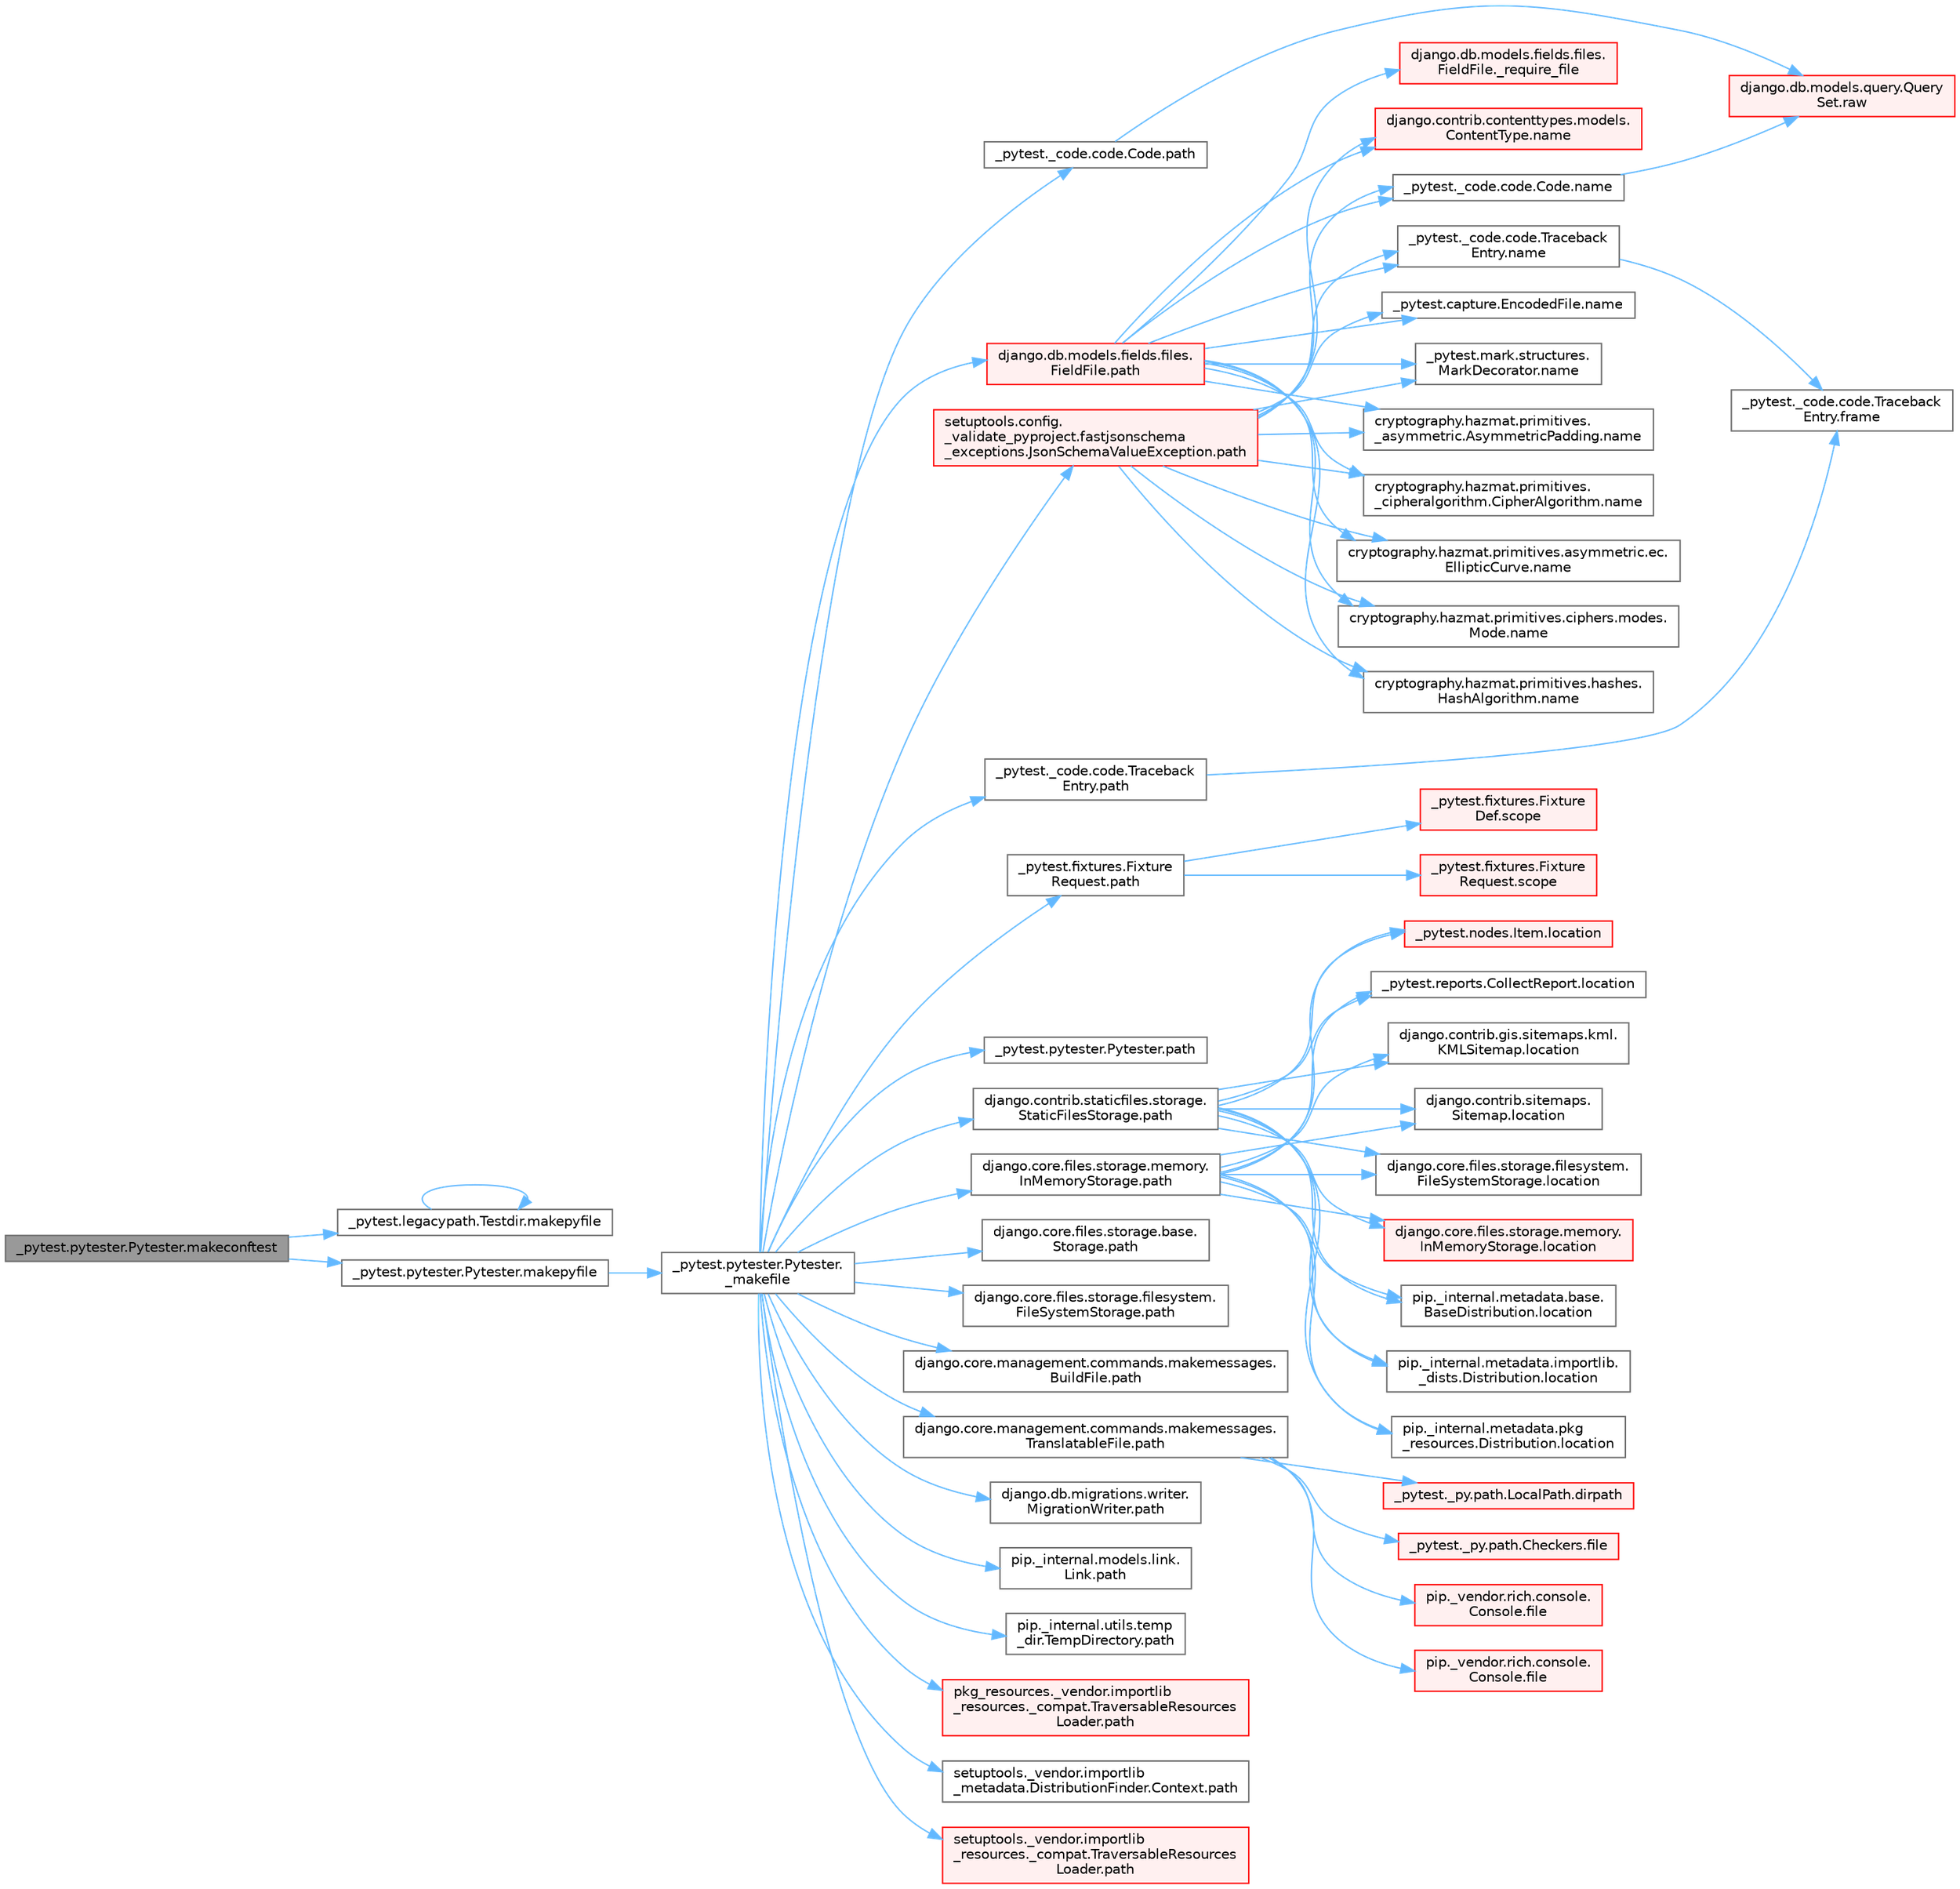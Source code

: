 digraph "_pytest.pytester.Pytester.makeconftest"
{
 // LATEX_PDF_SIZE
  bgcolor="transparent";
  edge [fontname=Helvetica,fontsize=10,labelfontname=Helvetica,labelfontsize=10];
  node [fontname=Helvetica,fontsize=10,shape=box,height=0.2,width=0.4];
  rankdir="LR";
  Node1 [id="Node000001",label="_pytest.pytester.Pytester.makeconftest",height=0.2,width=0.4,color="gray40", fillcolor="grey60", style="filled", fontcolor="black",tooltip=" "];
  Node1 -> Node2 [id="edge1_Node000001_Node000002",color="steelblue1",style="solid",tooltip=" "];
  Node2 [id="Node000002",label="_pytest.legacypath.Testdir.makepyfile",height=0.2,width=0.4,color="grey40", fillcolor="white", style="filled",URL="$class__pytest_1_1legacypath_1_1_testdir.html#a58b21fc1f24a4ae675cc7fbc85aa6c3c",tooltip=" "];
  Node2 -> Node2 [id="edge2_Node000002_Node000002",color="steelblue1",style="solid",tooltip=" "];
  Node1 -> Node3 [id="edge3_Node000001_Node000003",color="steelblue1",style="solid",tooltip=" "];
  Node3 [id="Node000003",label="_pytest.pytester.Pytester.makepyfile",height=0.2,width=0.4,color="grey40", fillcolor="white", style="filled",URL="$class__pytest_1_1pytester_1_1_pytester.html#a3cc4c4ef5e0a1d920ec92af24f1acab7",tooltip=" "];
  Node3 -> Node4 [id="edge4_Node000003_Node000004",color="steelblue1",style="solid",tooltip=" "];
  Node4 [id="Node000004",label="_pytest.pytester.Pytester.\l_makefile",height=0.2,width=0.4,color="grey40", fillcolor="white", style="filled",URL="$class__pytest_1_1pytester_1_1_pytester.html#a7a55c8d58e26455aa4fa8bc9c5d692c6",tooltip=" "];
  Node4 -> Node5 [id="edge5_Node000004_Node000005",color="steelblue1",style="solid",tooltip=" "];
  Node5 [id="Node000005",label="_pytest._code.code.Code.path",height=0.2,width=0.4,color="grey40", fillcolor="white", style="filled",URL="$class__pytest_1_1__code_1_1code_1_1_code.html#a1dae55e90750fe77c7517f806a14d864",tooltip=" "];
  Node5 -> Node6 [id="edge6_Node000005_Node000006",color="steelblue1",style="solid",tooltip=" "];
  Node6 [id="Node000006",label="django.db.models.query.Query\lSet.raw",height=0.2,width=0.4,color="red", fillcolor="#FFF0F0", style="filled",URL="$classdjango_1_1db_1_1models_1_1query_1_1_query_set.html#abce199e3993658459fb2f7c2719daa45",tooltip="PUBLIC METHODS THAT RETURN A QUERYSET SUBCLASS #."];
  Node4 -> Node17 [id="edge7_Node000004_Node000017",color="steelblue1",style="solid",tooltip=" "];
  Node17 [id="Node000017",label="_pytest._code.code.Traceback\lEntry.path",height=0.2,width=0.4,color="grey40", fillcolor="white", style="filled",URL="$class__pytest_1_1__code_1_1code_1_1_traceback_entry.html#a5a88b9ae4623733566450a9e7d8387c0",tooltip=" "];
  Node17 -> Node18 [id="edge8_Node000017_Node000018",color="steelblue1",style="solid",tooltip=" "];
  Node18 [id="Node000018",label="_pytest._code.code.Traceback\lEntry.frame",height=0.2,width=0.4,color="grey40", fillcolor="white", style="filled",URL="$class__pytest_1_1__code_1_1code_1_1_traceback_entry.html#a8592e8aeeb3804602a1d6c85fc427f1b",tooltip=" "];
  Node4 -> Node19 [id="edge9_Node000004_Node000019",color="steelblue1",style="solid",tooltip=" "];
  Node19 [id="Node000019",label="_pytest.fixtures.Fixture\lRequest.path",height=0.2,width=0.4,color="grey40", fillcolor="white", style="filled",URL="$class__pytest_1_1fixtures_1_1_fixture_request.html#a6f6db59812d121b54cd67d5e434e1451",tooltip=" "];
  Node19 -> Node20 [id="edge10_Node000019_Node000020",color="steelblue1",style="solid",tooltip=" "];
  Node20 [id="Node000020",label="_pytest.fixtures.Fixture\lDef.scope",height=0.2,width=0.4,color="red", fillcolor="#FFF0F0", style="filled",URL="$class__pytest_1_1fixtures_1_1_fixture_def.html#a7631cdae842daae93780def0698acba2",tooltip=" "];
  Node19 -> Node24 [id="edge11_Node000019_Node000024",color="steelblue1",style="solid",tooltip=" "];
  Node24 [id="Node000024",label="_pytest.fixtures.Fixture\lRequest.scope",height=0.2,width=0.4,color="red", fillcolor="#FFF0F0", style="filled",URL="$class__pytest_1_1fixtures_1_1_fixture_request.html#acb5406ee9e8cf7147711b9314b6c951a",tooltip=" "];
  Node4 -> Node25 [id="edge12_Node000004_Node000025",color="steelblue1",style="solid",tooltip=" "];
  Node25 [id="Node000025",label="_pytest.pytester.Pytester.path",height=0.2,width=0.4,color="grey40", fillcolor="white", style="filled",URL="$class__pytest_1_1pytester_1_1_pytester.html#a403c804f74a87f5e5705774fa896cc1f",tooltip=" "];
  Node4 -> Node26 [id="edge13_Node000004_Node000026",color="steelblue1",style="solid",tooltip=" "];
  Node26 [id="Node000026",label="django.contrib.staticfiles.storage.\lStaticFilesStorage.path",height=0.2,width=0.4,color="grey40", fillcolor="white", style="filled",URL="$classdjango_1_1contrib_1_1staticfiles_1_1storage_1_1_static_files_storage.html#a4e96cc92fbde7423d1b74f3a50fc0bf6",tooltip=" "];
  Node26 -> Node27 [id="edge14_Node000026_Node000027",color="steelblue1",style="solid",tooltip=" "];
  Node27 [id="Node000027",label="_pytest.nodes.Item.location",height=0.2,width=0.4,color="red", fillcolor="#FFF0F0", style="filled",URL="$class__pytest_1_1nodes_1_1_item.html#a09cd5bab99de1b92a3aa6f76ba8aa206",tooltip=" "];
  Node26 -> Node38 [id="edge15_Node000026_Node000038",color="steelblue1",style="solid",tooltip=" "];
  Node38 [id="Node000038",label="_pytest.reports.CollectReport.location",height=0.2,width=0.4,color="grey40", fillcolor="white", style="filled",URL="$class__pytest_1_1reports_1_1_collect_report.html#a3df6c3a6598c22fd46d30789b1a43393",tooltip=" "];
  Node26 -> Node39 [id="edge16_Node000026_Node000039",color="steelblue1",style="solid",tooltip=" "];
  Node39 [id="Node000039",label="django.contrib.gis.sitemaps.kml.\lKMLSitemap.location",height=0.2,width=0.4,color="grey40", fillcolor="white", style="filled",URL="$classdjango_1_1contrib_1_1gis_1_1sitemaps_1_1kml_1_1_k_m_l_sitemap.html#aeae9b718dc149bb1b470a9c52ac5628f",tooltip=" "];
  Node26 -> Node40 [id="edge17_Node000026_Node000040",color="steelblue1",style="solid",tooltip=" "];
  Node40 [id="Node000040",label="django.contrib.sitemaps.\lSitemap.location",height=0.2,width=0.4,color="grey40", fillcolor="white", style="filled",URL="$classdjango_1_1contrib_1_1sitemaps_1_1_sitemap.html#aa50de5996662f62a25b44d826e56f3d1",tooltip=" "];
  Node26 -> Node41 [id="edge18_Node000026_Node000041",color="steelblue1",style="solid",tooltip=" "];
  Node41 [id="Node000041",label="django.core.files.storage.filesystem.\lFileSystemStorage.location",height=0.2,width=0.4,color="grey40", fillcolor="white", style="filled",URL="$classdjango_1_1core_1_1files_1_1storage_1_1filesystem_1_1_file_system_storage.html#a96c687dfbe5a613789ce671d432b4e05",tooltip=" "];
  Node26 -> Node42 [id="edge19_Node000026_Node000042",color="steelblue1",style="solid",tooltip=" "];
  Node42 [id="Node000042",label="django.core.files.storage.memory.\lInMemoryStorage.location",height=0.2,width=0.4,color="red", fillcolor="#FFF0F0", style="filled",URL="$classdjango_1_1core_1_1files_1_1storage_1_1memory_1_1_in_memory_storage.html#ac07879a754326faa2de48cb4929aec21",tooltip=" "];
  Node26 -> Node475 [id="edge20_Node000026_Node000475",color="steelblue1",style="solid",tooltip=" "];
  Node475 [id="Node000475",label="pip._internal.metadata.base.\lBaseDistribution.location",height=0.2,width=0.4,color="grey40", fillcolor="white", style="filled",URL="$classpip_1_1__internal_1_1metadata_1_1base_1_1_base_distribution.html#af41d226a9fda04459c2e55c71152b3b0",tooltip=" "];
  Node26 -> Node476 [id="edge21_Node000026_Node000476",color="steelblue1",style="solid",tooltip=" "];
  Node476 [id="Node000476",label="pip._internal.metadata.importlib.\l_dists.Distribution.location",height=0.2,width=0.4,color="grey40", fillcolor="white", style="filled",URL="$classpip_1_1__internal_1_1metadata_1_1importlib_1_1__dists_1_1_distribution.html#a501af487c943a5f3c1caf6464b7b7abf",tooltip=" "];
  Node26 -> Node477 [id="edge22_Node000026_Node000477",color="steelblue1",style="solid",tooltip=" "];
  Node477 [id="Node000477",label="pip._internal.metadata.pkg\l_resources.Distribution.location",height=0.2,width=0.4,color="grey40", fillcolor="white", style="filled",URL="$classpip_1_1__internal_1_1metadata_1_1pkg__resources_1_1_distribution.html#a0f2f12c49a237ef615c9763d10b66e6b",tooltip=" "];
  Node4 -> Node472 [id="edge23_Node000004_Node000472",color="steelblue1",style="solid",tooltip=" "];
  Node472 [id="Node000472",label="django.core.files.storage.base.\lStorage.path",height=0.2,width=0.4,color="grey40", fillcolor="white", style="filled",URL="$classdjango_1_1core_1_1files_1_1storage_1_1base_1_1_storage.html#a9be8d49a55131dbbab2c5fd57f7e772c",tooltip=" "];
  Node4 -> Node473 [id="edge24_Node000004_Node000473",color="steelblue1",style="solid",tooltip=" "];
  Node473 [id="Node000473",label="django.core.files.storage.filesystem.\lFileSystemStorage.path",height=0.2,width=0.4,color="grey40", fillcolor="white", style="filled",URL="$classdjango_1_1core_1_1files_1_1storage_1_1filesystem_1_1_file_system_storage.html#abf8a7e88eedec3e1b2ea965cc0858d17",tooltip=" "];
  Node4 -> Node474 [id="edge25_Node000004_Node000474",color="steelblue1",style="solid",tooltip=" "];
  Node474 [id="Node000474",label="django.core.files.storage.memory.\lInMemoryStorage.path",height=0.2,width=0.4,color="grey40", fillcolor="white", style="filled",URL="$classdjango_1_1core_1_1files_1_1storage_1_1memory_1_1_in_memory_storage.html#a466c8e28fd11839318d2e4454b8ef89f",tooltip=" "];
  Node474 -> Node27 [id="edge26_Node000474_Node000027",color="steelblue1",style="solid",tooltip=" "];
  Node474 -> Node38 [id="edge27_Node000474_Node000038",color="steelblue1",style="solid",tooltip=" "];
  Node474 -> Node39 [id="edge28_Node000474_Node000039",color="steelblue1",style="solid",tooltip=" "];
  Node474 -> Node40 [id="edge29_Node000474_Node000040",color="steelblue1",style="solid",tooltip=" "];
  Node474 -> Node41 [id="edge30_Node000474_Node000041",color="steelblue1",style="solid",tooltip=" "];
  Node474 -> Node42 [id="edge31_Node000474_Node000042",color="steelblue1",style="solid",tooltip=" "];
  Node474 -> Node475 [id="edge32_Node000474_Node000475",color="steelblue1",style="solid",tooltip=" "];
  Node474 -> Node476 [id="edge33_Node000474_Node000476",color="steelblue1",style="solid",tooltip=" "];
  Node474 -> Node477 [id="edge34_Node000474_Node000477",color="steelblue1",style="solid",tooltip=" "];
  Node4 -> Node478 [id="edge35_Node000004_Node000478",color="steelblue1",style="solid",tooltip=" "];
  Node478 [id="Node000478",label="django.core.management.commands.makemessages.\lBuildFile.path",height=0.2,width=0.4,color="grey40", fillcolor="white", style="filled",URL="$classdjango_1_1core_1_1management_1_1commands_1_1makemessages_1_1_build_file.html#ac06388718e902543bc00a7c6565105fc",tooltip=" "];
  Node4 -> Node479 [id="edge36_Node000004_Node000479",color="steelblue1",style="solid",tooltip=" "];
  Node479 [id="Node000479",label="django.core.management.commands.makemessages.\lTranslatableFile.path",height=0.2,width=0.4,color="grey40", fillcolor="white", style="filled",URL="$classdjango_1_1core_1_1management_1_1commands_1_1makemessages_1_1_translatable_file.html#ad851d5e6b8a65f5915ccfd4a30fb8026",tooltip=" "];
  Node479 -> Node224 [id="edge37_Node000479_Node000224",color="steelblue1",style="solid",tooltip=" "];
  Node224 [id="Node000224",label="_pytest._py.path.LocalPath.dirpath",height=0.2,width=0.4,color="red", fillcolor="#FFF0F0", style="filled",URL="$class__pytest_1_1__py_1_1path_1_1_local_path.html#aa8766bdaffd39f928eaae6f30b741b05",tooltip=" "];
  Node479 -> Node213 [id="edge38_Node000479_Node000213",color="steelblue1",style="solid",tooltip=" "];
  Node213 [id="Node000213",label="_pytest._py.path.Checkers.file",height=0.2,width=0.4,color="red", fillcolor="#FFF0F0", style="filled",URL="$class__pytest_1_1__py_1_1path_1_1_checkers.html#a53705ca38cbf2fb29d34914af4b5003d",tooltip=" "];
  Node479 -> Node215 [id="edge39_Node000479_Node000215",color="steelblue1",style="solid",tooltip=" "];
  Node215 [id="Node000215",label="pip._vendor.rich.console.\lConsole.file",height=0.2,width=0.4,color="red", fillcolor="#FFF0F0", style="filled",URL="$classpip_1_1__vendor_1_1rich_1_1console_1_1_console.html#af37c1c8bfe4a9b4dcd3b0ff2d14357bf",tooltip=" "];
  Node479 -> Node216 [id="edge40_Node000479_Node000216",color="steelblue1",style="solid",tooltip=" "];
  Node216 [id="Node000216",label="pip._vendor.rich.console.\lConsole.file",height=0.2,width=0.4,color="red", fillcolor="#FFF0F0", style="filled",URL="$classpip_1_1__vendor_1_1rich_1_1console_1_1_console.html#aeea14249658b94049a5be89c15fd5bc1",tooltip=" "];
  Node4 -> Node480 [id="edge41_Node000004_Node000480",color="steelblue1",style="solid",tooltip=" "];
  Node480 [id="Node000480",label="django.db.migrations.writer.\lMigrationWriter.path",height=0.2,width=0.4,color="grey40", fillcolor="white", style="filled",URL="$classdjango_1_1db_1_1migrations_1_1writer_1_1_migration_writer.html#a45469d67e8f80996c982470d36136184",tooltip=" "];
  Node4 -> Node481 [id="edge42_Node000004_Node000481",color="steelblue1",style="solid",tooltip=" "];
  Node481 [id="Node000481",label="django.db.models.fields.files.\lFieldFile.path",height=0.2,width=0.4,color="red", fillcolor="#FFF0F0", style="filled",URL="$classdjango_1_1db_1_1models_1_1fields_1_1files_1_1_field_file.html#ae91c4ed0643fb9bd8959d0db8eb44f80",tooltip=" "];
  Node481 -> Node482 [id="edge43_Node000481_Node000482",color="steelblue1",style="solid",tooltip=" "];
  Node482 [id="Node000482",label="django.db.models.fields.files.\lFieldFile._require_file",height=0.2,width=0.4,color="red", fillcolor="#FFF0F0", style="filled",URL="$classdjango_1_1db_1_1models_1_1fields_1_1files_1_1_field_file.html#a1cac893f5b8a18de2457265f1bf93b47",tooltip=" "];
  Node481 -> Node400 [id="edge44_Node000481_Node000400",color="steelblue1",style="solid",tooltip=" "];
  Node400 [id="Node000400",label="_pytest._code.code.Code.name",height=0.2,width=0.4,color="grey40", fillcolor="white", style="filled",URL="$class__pytest_1_1__code_1_1code_1_1_code.html#a1f3cbc53ca6df4a1bab12183694b6e78",tooltip=" "];
  Node400 -> Node6 [id="edge45_Node000400_Node000006",color="steelblue1",style="solid",tooltip=" "];
  Node481 -> Node401 [id="edge46_Node000481_Node000401",color="steelblue1",style="solid",tooltip=" "];
  Node401 [id="Node000401",label="_pytest._code.code.Traceback\lEntry.name",height=0.2,width=0.4,color="grey40", fillcolor="white", style="filled",URL="$class__pytest_1_1__code_1_1code_1_1_traceback_entry.html#a106b95c0753f41669fbfb8ee4c11ad3d",tooltip=" "];
  Node401 -> Node18 [id="edge47_Node000401_Node000018",color="steelblue1",style="solid",tooltip=" "];
  Node481 -> Node402 [id="edge48_Node000481_Node000402",color="steelblue1",style="solid",tooltip=" "];
  Node402 [id="Node000402",label="_pytest.capture.EncodedFile.name",height=0.2,width=0.4,color="grey40", fillcolor="white", style="filled",URL="$class__pytest_1_1capture_1_1_encoded_file.html#a738c73b5de21c7261d9e51f71e4f0397",tooltip=" "];
  Node481 -> Node403 [id="edge49_Node000481_Node000403",color="steelblue1",style="solid",tooltip=" "];
  Node403 [id="Node000403",label="_pytest.mark.structures.\lMarkDecorator.name",height=0.2,width=0.4,color="grey40", fillcolor="white", style="filled",URL="$class__pytest_1_1mark_1_1structures_1_1_mark_decorator.html#ae8f66760cda125450e0e3bd38689c72f",tooltip=" "];
  Node481 -> Node404 [id="edge50_Node000481_Node000404",color="steelblue1",style="solid",tooltip=" "];
  Node404 [id="Node000404",label="cryptography.hazmat.primitives.\l_asymmetric.AsymmetricPadding.name",height=0.2,width=0.4,color="grey40", fillcolor="white", style="filled",URL="$classcryptography_1_1hazmat_1_1primitives_1_1__asymmetric_1_1_asymmetric_padding.html#a8f72e8284cb336861a873ed5ce0e39b5",tooltip=" "];
  Node481 -> Node405 [id="edge51_Node000481_Node000405",color="steelblue1",style="solid",tooltip=" "];
  Node405 [id="Node000405",label="cryptography.hazmat.primitives.\l_cipheralgorithm.CipherAlgorithm.name",height=0.2,width=0.4,color="grey40", fillcolor="white", style="filled",URL="$classcryptography_1_1hazmat_1_1primitives_1_1__cipheralgorithm_1_1_cipher_algorithm.html#a50567a5c3388450ab7aa883ab34a1ac7",tooltip=" "];
  Node481 -> Node406 [id="edge52_Node000481_Node000406",color="steelblue1",style="solid",tooltip=" "];
  Node406 [id="Node000406",label="cryptography.hazmat.primitives.asymmetric.ec.\lEllipticCurve.name",height=0.2,width=0.4,color="grey40", fillcolor="white", style="filled",URL="$classcryptography_1_1hazmat_1_1primitives_1_1asymmetric_1_1ec_1_1_elliptic_curve.html#a2775c4e945309a6c7ea33dace1698a60",tooltip=" "];
  Node481 -> Node407 [id="edge53_Node000481_Node000407",color="steelblue1",style="solid",tooltip=" "];
  Node407 [id="Node000407",label="cryptography.hazmat.primitives.ciphers.modes.\lMode.name",height=0.2,width=0.4,color="grey40", fillcolor="white", style="filled",URL="$classcryptography_1_1hazmat_1_1primitives_1_1ciphers_1_1modes_1_1_mode.html#a99d93fd1370a2abbb5bb5cffbd5ff0f7",tooltip=" "];
  Node481 -> Node408 [id="edge54_Node000481_Node000408",color="steelblue1",style="solid",tooltip=" "];
  Node408 [id="Node000408",label="cryptography.hazmat.primitives.hashes.\lHashAlgorithm.name",height=0.2,width=0.4,color="grey40", fillcolor="white", style="filled",URL="$classcryptography_1_1hazmat_1_1primitives_1_1hashes_1_1_hash_algorithm.html#a42c7e1582d9b46a015774af9e5cbbb0b",tooltip=" "];
  Node481 -> Node409 [id="edge55_Node000481_Node000409",color="steelblue1",style="solid",tooltip=" "];
  Node409 [id="Node000409",label="django.contrib.contenttypes.models.\lContentType.name",height=0.2,width=0.4,color="red", fillcolor="#FFF0F0", style="filled",URL="$classdjango_1_1contrib_1_1contenttypes_1_1models_1_1_content_type.html#a305b62f56597bb2e4823dcf5e6ccdcf8",tooltip=" "];
  Node4 -> Node577 [id="edge56_Node000004_Node000577",color="steelblue1",style="solid",tooltip=" "];
  Node577 [id="Node000577",label="pip._internal.models.link.\lLink.path",height=0.2,width=0.4,color="grey40", fillcolor="white", style="filled",URL="$classpip_1_1__internal_1_1models_1_1link_1_1_link.html#a30f454216dcb615e3ed986238490f180",tooltip=" "];
  Node4 -> Node578 [id="edge57_Node000004_Node000578",color="steelblue1",style="solid",tooltip=" "];
  Node578 [id="Node000578",label="pip._internal.utils.temp\l_dir.TempDirectory.path",height=0.2,width=0.4,color="grey40", fillcolor="white", style="filled",URL="$classpip_1_1__internal_1_1utils_1_1temp__dir_1_1_temp_directory.html#afe6b2d95c070c6570957de5696ff3a6e",tooltip=" "];
  Node4 -> Node579 [id="edge58_Node000004_Node000579",color="steelblue1",style="solid",tooltip=" "];
  Node579 [id="Node000579",label="pkg_resources._vendor.importlib\l_resources._compat.TraversableResources\lLoader.path",height=0.2,width=0.4,color="red", fillcolor="#FFF0F0", style="filled",URL="$classpkg__resources_1_1__vendor_1_1importlib__resources_1_1__compat_1_1_traversable_resources_loader.html#acfc17872a53cbe02f6c34eda2bb162f2",tooltip=" "];
  Node4 -> Node581 [id="edge59_Node000004_Node000581",color="steelblue1",style="solid",tooltip=" "];
  Node581 [id="Node000581",label="setuptools._vendor.importlib\l_metadata.DistributionFinder.Context.path",height=0.2,width=0.4,color="grey40", fillcolor="white", style="filled",URL="$classsetuptools_1_1__vendor_1_1importlib__metadata_1_1_distribution_finder_1_1_context.html#a84a429ddce40738ea5c0edb53799ee8d",tooltip=" "];
  Node4 -> Node582 [id="edge60_Node000004_Node000582",color="steelblue1",style="solid",tooltip=" "];
  Node582 [id="Node000582",label="setuptools._vendor.importlib\l_resources._compat.TraversableResources\lLoader.path",height=0.2,width=0.4,color="red", fillcolor="#FFF0F0", style="filled",URL="$classsetuptools_1_1__vendor_1_1importlib__resources_1_1__compat_1_1_traversable_resources_loader.html#a9b9cf5b6723d48f7a779b6ae71d53699",tooltip=" "];
  Node4 -> Node583 [id="edge61_Node000004_Node000583",color="steelblue1",style="solid",tooltip=" "];
  Node583 [id="Node000583",label="setuptools.config.\l_validate_pyproject.fastjsonschema\l_exceptions.JsonSchemaValueException.path",height=0.2,width=0.4,color="red", fillcolor="#FFF0F0", style="filled",URL="$classsetuptools_1_1config_1_1__validate__pyproject_1_1fastjsonschema__exceptions_1_1_json_schema_value_exception.html#a59179b3d1dc16c7087530bbc10bcf857",tooltip=" "];
  Node583 -> Node400 [id="edge62_Node000583_Node000400",color="steelblue1",style="solid",tooltip=" "];
  Node583 -> Node401 [id="edge63_Node000583_Node000401",color="steelblue1",style="solid",tooltip=" "];
  Node583 -> Node402 [id="edge64_Node000583_Node000402",color="steelblue1",style="solid",tooltip=" "];
  Node583 -> Node403 [id="edge65_Node000583_Node000403",color="steelblue1",style="solid",tooltip=" "];
  Node583 -> Node404 [id="edge66_Node000583_Node000404",color="steelblue1",style="solid",tooltip=" "];
  Node583 -> Node405 [id="edge67_Node000583_Node000405",color="steelblue1",style="solid",tooltip=" "];
  Node583 -> Node406 [id="edge68_Node000583_Node000406",color="steelblue1",style="solid",tooltip=" "];
  Node583 -> Node407 [id="edge69_Node000583_Node000407",color="steelblue1",style="solid",tooltip=" "];
  Node583 -> Node408 [id="edge70_Node000583_Node000408",color="steelblue1",style="solid",tooltip=" "];
  Node583 -> Node409 [id="edge71_Node000583_Node000409",color="steelblue1",style="solid",tooltip=" "];
}

